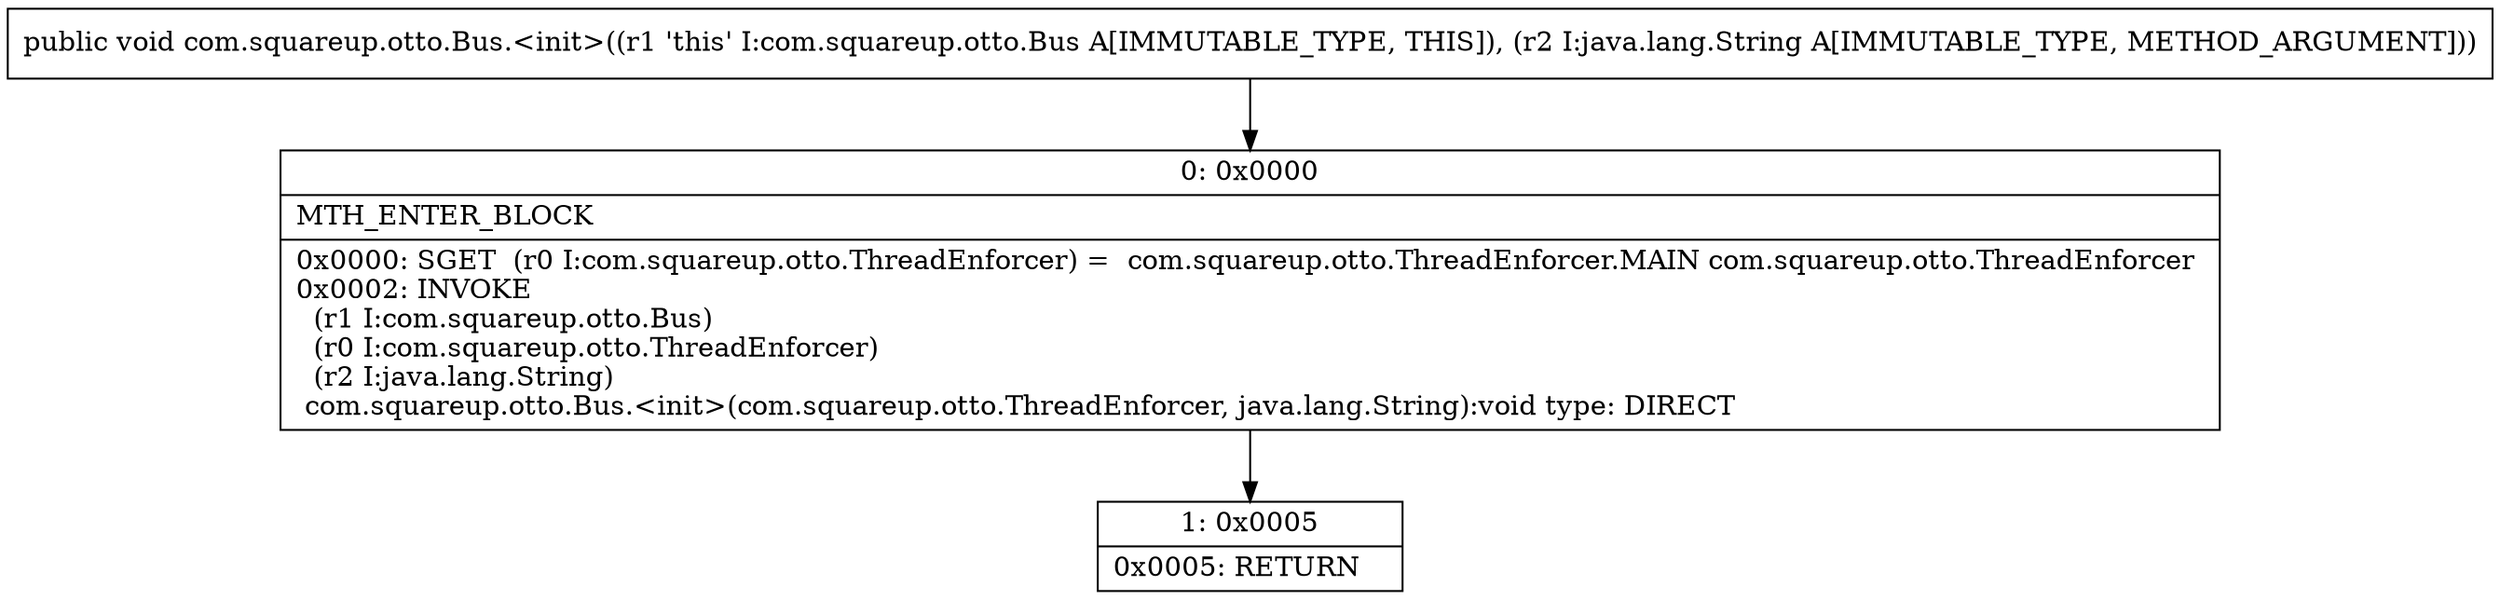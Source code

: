 digraph "CFG forcom.squareup.otto.Bus.\<init\>(Ljava\/lang\/String;)V" {
Node_0 [shape=record,label="{0\:\ 0x0000|MTH_ENTER_BLOCK\l|0x0000: SGET  (r0 I:com.squareup.otto.ThreadEnforcer) =  com.squareup.otto.ThreadEnforcer.MAIN com.squareup.otto.ThreadEnforcer \l0x0002: INVOKE  \l  (r1 I:com.squareup.otto.Bus)\l  (r0 I:com.squareup.otto.ThreadEnforcer)\l  (r2 I:java.lang.String)\l com.squareup.otto.Bus.\<init\>(com.squareup.otto.ThreadEnforcer, java.lang.String):void type: DIRECT \l}"];
Node_1 [shape=record,label="{1\:\ 0x0005|0x0005: RETURN   \l}"];
MethodNode[shape=record,label="{public void com.squareup.otto.Bus.\<init\>((r1 'this' I:com.squareup.otto.Bus A[IMMUTABLE_TYPE, THIS]), (r2 I:java.lang.String A[IMMUTABLE_TYPE, METHOD_ARGUMENT])) }"];
MethodNode -> Node_0;
Node_0 -> Node_1;
}

